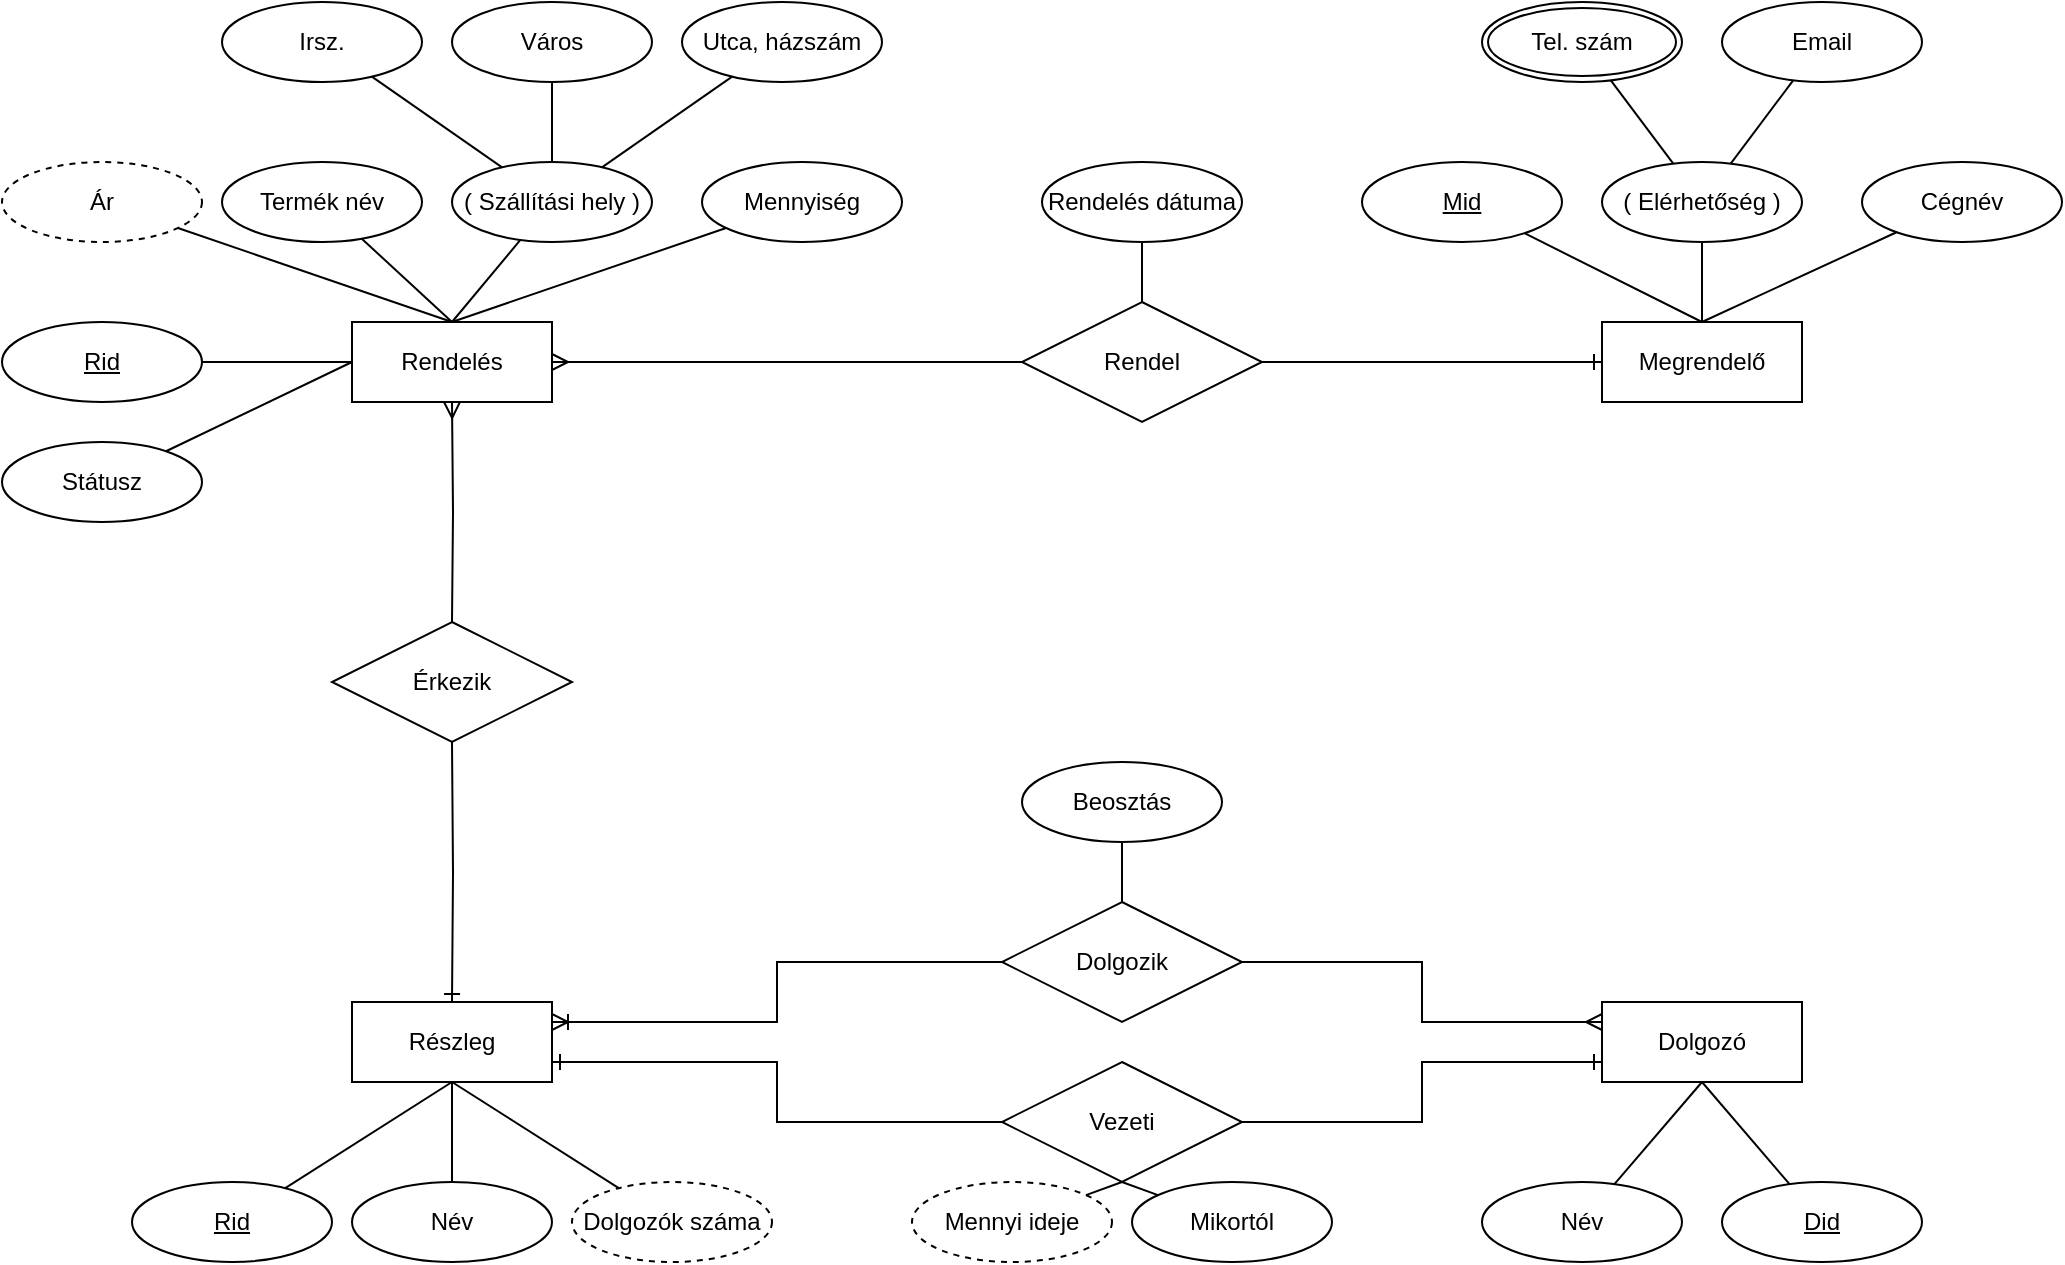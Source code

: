 <mxfile version="20.4.1"><diagram id="Mtp_rHtsd_Uym18xzW5m" name="Page-1"><mxGraphModel dx="2087" dy="694" grid="1" gridSize="10" guides="1" tooltips="1" connect="1" arrows="1" fold="1" page="1" pageScale="1" pageWidth="850" pageHeight="1100" math="0" shadow="0"><root><mxCell id="0"/><mxCell id="1" parent="0"/><mxCell id="0SKTZ4On2F88V36TzUsq-1" value="Rendelés" style="whiteSpace=wrap;html=1;align=center;" vertex="1" parent="1"><mxGeometry x="135" y="330" width="100" height="40" as="geometry"/></mxCell><mxCell id="0SKTZ4On2F88V36TzUsq-2" value="Dolgozó" style="whiteSpace=wrap;html=1;align=center;" vertex="1" parent="1"><mxGeometry x="760" y="670" width="100" height="40" as="geometry"/></mxCell><mxCell id="0SKTZ4On2F88V36TzUsq-3" value="Megrendelő" style="whiteSpace=wrap;html=1;align=center;" vertex="1" parent="1"><mxGeometry x="760" y="330" width="100" height="40" as="geometry"/></mxCell><mxCell id="0SKTZ4On2F88V36TzUsq-4" value="Részleg" style="whiteSpace=wrap;html=1;align=center;" vertex="1" parent="1"><mxGeometry x="135" y="670" width="100" height="40" as="geometry"/></mxCell><mxCell id="0SKTZ4On2F88V36TzUsq-5" value="Rid" style="ellipse;whiteSpace=wrap;html=1;align=center;fontStyle=4;" vertex="1" parent="1"><mxGeometry x="-40" y="330" width="100" height="40" as="geometry"/></mxCell><mxCell id="0SKTZ4On2F88V36TzUsq-8" value="Ár" style="ellipse;whiteSpace=wrap;html=1;align=center;dashed=1;" vertex="1" parent="1"><mxGeometry x="-40" y="250" width="100" height="40" as="geometry"/></mxCell><mxCell id="0SKTZ4On2F88V36TzUsq-10" value="Termék név" style="ellipse;whiteSpace=wrap;html=1;align=center;" vertex="1" parent="1"><mxGeometry x="70" y="250" width="100" height="40" as="geometry"/></mxCell><mxCell id="0SKTZ4On2F88V36TzUsq-12" value="Mennyiség" style="ellipse;whiteSpace=wrap;html=1;align=center;" vertex="1" parent="1"><mxGeometry x="310" y="250" width="100" height="40" as="geometry"/></mxCell><mxCell id="0SKTZ4On2F88V36TzUsq-13" value="Státusz" style="ellipse;whiteSpace=wrap;html=1;align=center;" vertex="1" parent="1"><mxGeometry x="-40" y="390" width="100" height="40" as="geometry"/></mxCell><mxCell id="0SKTZ4On2F88V36TzUsq-15" value="( Szállítási hely )" style="ellipse;whiteSpace=wrap;html=1;align=center;" vertex="1" parent="1"><mxGeometry x="185" y="250" width="100" height="40" as="geometry"/></mxCell><mxCell id="0SKTZ4On2F88V36TzUsq-16" value="Utca, házszám" style="ellipse;whiteSpace=wrap;html=1;align=center;" vertex="1" parent="1"><mxGeometry x="300" y="170" width="100" height="40" as="geometry"/></mxCell><mxCell id="0SKTZ4On2F88V36TzUsq-17" value="Város" style="ellipse;whiteSpace=wrap;html=1;align=center;" vertex="1" parent="1"><mxGeometry x="185" y="170" width="100" height="40" as="geometry"/></mxCell><mxCell id="0SKTZ4On2F88V36TzUsq-18" value="Irsz." style="ellipse;whiteSpace=wrap;html=1;align=center;" vertex="1" parent="1"><mxGeometry x="70" y="170" width="100" height="40" as="geometry"/></mxCell><mxCell id="0SKTZ4On2F88V36TzUsq-19" value="Cégnév" style="ellipse;whiteSpace=wrap;html=1;align=center;" vertex="1" parent="1"><mxGeometry x="890" y="250" width="100" height="40" as="geometry"/></mxCell><mxCell id="0SKTZ4On2F88V36TzUsq-20" value="Mid" style="ellipse;whiteSpace=wrap;html=1;align=center;fontStyle=4;" vertex="1" parent="1"><mxGeometry x="640" y="250" width="100" height="40" as="geometry"/></mxCell><mxCell id="0SKTZ4On2F88V36TzUsq-21" value="( Elérhetőség )" style="ellipse;whiteSpace=wrap;html=1;align=center;" vertex="1" parent="1"><mxGeometry x="760" y="250" width="100" height="40" as="geometry"/></mxCell><mxCell id="0SKTZ4On2F88V36TzUsq-22" value="Tel. szám" style="ellipse;shape=doubleEllipse;margin=3;whiteSpace=wrap;html=1;align=center;" vertex="1" parent="1"><mxGeometry x="700" y="170" width="100" height="40" as="geometry"/></mxCell><mxCell id="0SKTZ4On2F88V36TzUsq-23" value="Email" style="ellipse;whiteSpace=wrap;html=1;align=center;" vertex="1" parent="1"><mxGeometry x="820" y="170" width="100" height="40" as="geometry"/></mxCell><mxCell id="0SKTZ4On2F88V36TzUsq-24" value="" style="endArrow=none;html=1;rounded=0;" edge="1" parent="1" source="0SKTZ4On2F88V36TzUsq-22" target="0SKTZ4On2F88V36TzUsq-21"><mxGeometry relative="1" as="geometry"><mxPoint x="650" y="280" as="sourcePoint"/><mxPoint x="810" y="280" as="targetPoint"/></mxGeometry></mxCell><mxCell id="0SKTZ4On2F88V36TzUsq-25" value="" style="endArrow=none;html=1;rounded=0;" edge="1" parent="1" source="0SKTZ4On2F88V36TzUsq-23" target="0SKTZ4On2F88V36TzUsq-21"><mxGeometry relative="1" as="geometry"><mxPoint x="650" y="280" as="sourcePoint"/><mxPoint x="810" y="280" as="targetPoint"/></mxGeometry></mxCell><mxCell id="0SKTZ4On2F88V36TzUsq-26" value="Név" style="ellipse;whiteSpace=wrap;html=1;align=center;" vertex="1" parent="1"><mxGeometry x="135" y="760" width="100" height="40" as="geometry"/></mxCell><mxCell id="0SKTZ4On2F88V36TzUsq-27" value="Rid" style="ellipse;whiteSpace=wrap;html=1;align=center;fontStyle=4;" vertex="1" parent="1"><mxGeometry x="25" y="760" width="100" height="40" as="geometry"/></mxCell><mxCell id="0SKTZ4On2F88V36TzUsq-28" value="Dolgozók száma" style="ellipse;whiteSpace=wrap;html=1;align=center;dashed=1;" vertex="1" parent="1"><mxGeometry x="245" y="760" width="100" height="40" as="geometry"/></mxCell><mxCell id="0SKTZ4On2F88V36TzUsq-29" value="Név" style="ellipse;whiteSpace=wrap;html=1;align=center;" vertex="1" parent="1"><mxGeometry x="700" y="760" width="100" height="40" as="geometry"/></mxCell><mxCell id="0SKTZ4On2F88V36TzUsq-30" value="Did" style="ellipse;whiteSpace=wrap;html=1;align=center;fontStyle=4;" vertex="1" parent="1"><mxGeometry x="820" y="760" width="100" height="40" as="geometry"/></mxCell><mxCell id="0SKTZ4On2F88V36TzUsq-57" style="edgeStyle=orthogonalEdgeStyle;rounded=0;orthogonalLoop=1;jettySize=auto;html=1;entryX=0.5;entryY=1;entryDx=0;entryDy=0;endArrow=ERmany;endFill=0;shadow=0;" edge="1" parent="1" target="0SKTZ4On2F88V36TzUsq-1"><mxGeometry relative="1" as="geometry"><mxPoint x="185" y="480" as="sourcePoint"/></mxGeometry></mxCell><mxCell id="0SKTZ4On2F88V36TzUsq-58" style="edgeStyle=orthogonalEdgeStyle;rounded=0;orthogonalLoop=1;jettySize=auto;html=1;shadow=0;endArrow=ERone;endFill=0;" edge="1" parent="1" target="0SKTZ4On2F88V36TzUsq-4"><mxGeometry relative="1" as="geometry"><mxPoint x="185" y="540" as="sourcePoint"/></mxGeometry></mxCell><mxCell id="0SKTZ4On2F88V36TzUsq-34" value="" style="endArrow=none;html=1;rounded=0;" edge="1" parent="1" source="0SKTZ4On2F88V36TzUsq-15" target="0SKTZ4On2F88V36TzUsq-18"><mxGeometry relative="1" as="geometry"><mxPoint x="170" y="510" as="sourcePoint"/><mxPoint x="330" y="510" as="targetPoint"/></mxGeometry></mxCell><mxCell id="0SKTZ4On2F88V36TzUsq-35" value="" style="endArrow=none;html=1;rounded=0;" edge="1" parent="1" source="0SKTZ4On2F88V36TzUsq-15" target="0SKTZ4On2F88V36TzUsq-17"><mxGeometry relative="1" as="geometry"><mxPoint x="170" y="510" as="sourcePoint"/><mxPoint x="330" y="510" as="targetPoint"/></mxGeometry></mxCell><mxCell id="0SKTZ4On2F88V36TzUsq-36" value="" style="endArrow=none;html=1;rounded=0;" edge="1" parent="1" source="0SKTZ4On2F88V36TzUsq-15" target="0SKTZ4On2F88V36TzUsq-16"><mxGeometry relative="1" as="geometry"><mxPoint x="170" y="510" as="sourcePoint"/><mxPoint x="330" y="510" as="targetPoint"/></mxGeometry></mxCell><mxCell id="0SKTZ4On2F88V36TzUsq-41" value="" style="endArrow=none;html=1;rounded=0;exitX=0.5;exitY=1;exitDx=0;exitDy=0;" edge="1" parent="1" source="0SKTZ4On2F88V36TzUsq-4" target="0SKTZ4On2F88V36TzUsq-26"><mxGeometry relative="1" as="geometry"><mxPoint x="260" y="610" as="sourcePoint"/><mxPoint x="420" y="610" as="targetPoint"/></mxGeometry></mxCell><mxCell id="0SKTZ4On2F88V36TzUsq-42" value="" style="endArrow=none;html=1;rounded=0;exitX=0.5;exitY=1;exitDx=0;exitDy=0;" edge="1" parent="1" source="0SKTZ4On2F88V36TzUsq-4" target="0SKTZ4On2F88V36TzUsq-28"><mxGeometry relative="1" as="geometry"><mxPoint x="225" y="870" as="sourcePoint"/><mxPoint x="385" y="870" as="targetPoint"/></mxGeometry></mxCell><mxCell id="0SKTZ4On2F88V36TzUsq-43" value="" style="endArrow=none;html=1;rounded=0;exitX=0.5;exitY=1;exitDx=0;exitDy=0;" edge="1" parent="1" source="0SKTZ4On2F88V36TzUsq-4" target="0SKTZ4On2F88V36TzUsq-27"><mxGeometry relative="1" as="geometry"><mxPoint x="260" y="610" as="sourcePoint"/><mxPoint x="420" y="610" as="targetPoint"/></mxGeometry></mxCell><mxCell id="0SKTZ4On2F88V36TzUsq-44" value="" style="endArrow=none;html=1;rounded=0;exitX=0.5;exitY=0;exitDx=0;exitDy=0;" edge="1" parent="1" source="0SKTZ4On2F88V36TzUsq-1" target="0SKTZ4On2F88V36TzUsq-8"><mxGeometry relative="1" as="geometry"><mxPoint x="270" y="450" as="sourcePoint"/><mxPoint x="430" y="450" as="targetPoint"/></mxGeometry></mxCell><mxCell id="0SKTZ4On2F88V36TzUsq-45" value="" style="endArrow=none;html=1;rounded=0;exitX=0.5;exitY=0;exitDx=0;exitDy=0;" edge="1" parent="1" source="0SKTZ4On2F88V36TzUsq-1" target="0SKTZ4On2F88V36TzUsq-10"><mxGeometry relative="1" as="geometry"><mxPoint x="270" y="450" as="sourcePoint"/><mxPoint x="430" y="450" as="targetPoint"/></mxGeometry></mxCell><mxCell id="0SKTZ4On2F88V36TzUsq-46" value="" style="endArrow=none;html=1;rounded=0;exitX=0.5;exitY=0;exitDx=0;exitDy=0;" edge="1" parent="1" source="0SKTZ4On2F88V36TzUsq-1" target="0SKTZ4On2F88V36TzUsq-15"><mxGeometry relative="1" as="geometry"><mxPoint x="270" y="450" as="sourcePoint"/><mxPoint x="430" y="450" as="targetPoint"/></mxGeometry></mxCell><mxCell id="0SKTZ4On2F88V36TzUsq-47" value="" style="endArrow=none;html=1;rounded=0;exitX=0.5;exitY=0;exitDx=0;exitDy=0;" edge="1" parent="1" source="0SKTZ4On2F88V36TzUsq-1" target="0SKTZ4On2F88V36TzUsq-12"><mxGeometry relative="1" as="geometry"><mxPoint x="270" y="450" as="sourcePoint"/><mxPoint x="430" y="450" as="targetPoint"/></mxGeometry></mxCell><mxCell id="0SKTZ4On2F88V36TzUsq-48" value="" style="endArrow=none;html=1;rounded=0;entryX=0;entryY=0.5;entryDx=0;entryDy=0;" edge="1" parent="1" source="0SKTZ4On2F88V36TzUsq-13" target="0SKTZ4On2F88V36TzUsq-1"><mxGeometry relative="1" as="geometry"><mxPoint x="100" y="409.5" as="sourcePoint"/><mxPoint x="260" y="409.5" as="targetPoint"/></mxGeometry></mxCell><mxCell id="0SKTZ4On2F88V36TzUsq-49" value="" style="endArrow=none;html=1;rounded=0;entryX=0;entryY=0.5;entryDx=0;entryDy=0;" edge="1" parent="1" source="0SKTZ4On2F88V36TzUsq-5" target="0SKTZ4On2F88V36TzUsq-1"><mxGeometry relative="1" as="geometry"><mxPoint x="200" y="440" as="sourcePoint"/><mxPoint x="360" y="440" as="targetPoint"/></mxGeometry></mxCell><mxCell id="0SKTZ4On2F88V36TzUsq-59" value="" style="endArrow=none;html=1;rounded=0;shadow=0;entryX=0.5;entryY=0;entryDx=0;entryDy=0;" edge="1" parent="1" source="0SKTZ4On2F88V36TzUsq-19" target="0SKTZ4On2F88V36TzUsq-3"><mxGeometry relative="1" as="geometry"><mxPoint x="690" y="410" as="sourcePoint"/><mxPoint x="850" y="410" as="targetPoint"/></mxGeometry></mxCell><mxCell id="0SKTZ4On2F88V36TzUsq-60" value="" style="endArrow=none;html=1;rounded=0;shadow=0;entryX=0.5;entryY=0;entryDx=0;entryDy=0;" edge="1" parent="1" source="0SKTZ4On2F88V36TzUsq-21" target="0SKTZ4On2F88V36TzUsq-3"><mxGeometry relative="1" as="geometry"><mxPoint x="690" y="410" as="sourcePoint"/><mxPoint x="850" y="410" as="targetPoint"/></mxGeometry></mxCell><mxCell id="0SKTZ4On2F88V36TzUsq-61" value="" style="endArrow=none;html=1;rounded=0;shadow=0;entryX=0.5;entryY=0;entryDx=0;entryDy=0;" edge="1" parent="1" source="0SKTZ4On2F88V36TzUsq-20" target="0SKTZ4On2F88V36TzUsq-3"><mxGeometry relative="1" as="geometry"><mxPoint x="690" y="410" as="sourcePoint"/><mxPoint x="850" y="410" as="targetPoint"/></mxGeometry></mxCell><mxCell id="0SKTZ4On2F88V36TzUsq-62" value="Érkezik" style="shape=rhombus;perimeter=rhombusPerimeter;whiteSpace=wrap;html=1;align=center;" vertex="1" parent="1"><mxGeometry x="125" y="480" width="120" height="60" as="geometry"/></mxCell><mxCell id="0SKTZ4On2F88V36TzUsq-70" style="edgeStyle=orthogonalEdgeStyle;rounded=0;orthogonalLoop=1;jettySize=auto;html=1;entryX=1;entryY=0.75;entryDx=0;entryDy=0;shadow=0;endArrow=ERone;endFill=0;" edge="1" parent="1" source="0SKTZ4On2F88V36TzUsq-63" target="0SKTZ4On2F88V36TzUsq-4"><mxGeometry relative="1" as="geometry"/></mxCell><mxCell id="0SKTZ4On2F88V36TzUsq-72" style="edgeStyle=orthogonalEdgeStyle;rounded=0;orthogonalLoop=1;jettySize=auto;html=1;entryX=0;entryY=0.75;entryDx=0;entryDy=0;shadow=0;endArrow=ERone;endFill=0;" edge="1" parent="1" source="0SKTZ4On2F88V36TzUsq-63" target="0SKTZ4On2F88V36TzUsq-2"><mxGeometry relative="1" as="geometry"/></mxCell><mxCell id="0SKTZ4On2F88V36TzUsq-63" value="Vezeti" style="shape=rhombus;perimeter=rhombusPerimeter;whiteSpace=wrap;html=1;align=center;" vertex="1" parent="1"><mxGeometry x="460" y="700" width="120" height="60" as="geometry"/></mxCell><mxCell id="0SKTZ4On2F88V36TzUsq-69" style="edgeStyle=orthogonalEdgeStyle;rounded=0;orthogonalLoop=1;jettySize=auto;html=1;entryX=1;entryY=0.25;entryDx=0;entryDy=0;shadow=0;endArrow=ERoneToMany;endFill=0;" edge="1" parent="1" source="0SKTZ4On2F88V36TzUsq-64" target="0SKTZ4On2F88V36TzUsq-4"><mxGeometry relative="1" as="geometry"/></mxCell><mxCell id="0SKTZ4On2F88V36TzUsq-71" style="edgeStyle=orthogonalEdgeStyle;rounded=0;orthogonalLoop=1;jettySize=auto;html=1;entryX=0;entryY=0.25;entryDx=0;entryDy=0;shadow=0;endArrow=ERmany;endFill=0;" edge="1" parent="1" source="0SKTZ4On2F88V36TzUsq-64" target="0SKTZ4On2F88V36TzUsq-2"><mxGeometry relative="1" as="geometry"/></mxCell><mxCell id="0SKTZ4On2F88V36TzUsq-64" value="Dolgozik" style="shape=rhombus;perimeter=rhombusPerimeter;whiteSpace=wrap;html=1;align=center;" vertex="1" parent="1"><mxGeometry x="460" y="620" width="120" height="60" as="geometry"/></mxCell><mxCell id="0SKTZ4On2F88V36TzUsq-66" value="Beosztás" style="ellipse;whiteSpace=wrap;html=1;align=center;" vertex="1" parent="1"><mxGeometry x="470" y="550" width="100" height="40" as="geometry"/></mxCell><mxCell id="0SKTZ4On2F88V36TzUsq-67" value="" style="endArrow=none;html=1;rounded=0;shadow=0;entryX=0.5;entryY=0;entryDx=0;entryDy=0;" edge="1" parent="1" source="0SKTZ4On2F88V36TzUsq-66" target="0SKTZ4On2F88V36TzUsq-64"><mxGeometry relative="1" as="geometry"><mxPoint x="450" y="570" as="sourcePoint"/><mxPoint x="610" y="570" as="targetPoint"/></mxGeometry></mxCell><mxCell id="0SKTZ4On2F88V36TzUsq-73" value="Mikortól" style="ellipse;whiteSpace=wrap;html=1;align=center;" vertex="1" parent="1"><mxGeometry x="525" y="760" width="100" height="40" as="geometry"/></mxCell><mxCell id="0SKTZ4On2F88V36TzUsq-74" value="Mennyi ideje" style="ellipse;whiteSpace=wrap;html=1;align=center;dashed=1;" vertex="1" parent="1"><mxGeometry x="415" y="760" width="100" height="40" as="geometry"/></mxCell><mxCell id="0SKTZ4On2F88V36TzUsq-75" value="" style="endArrow=none;html=1;rounded=0;shadow=0;exitX=0.5;exitY=1;exitDx=0;exitDy=0;" edge="1" parent="1" source="0SKTZ4On2F88V36TzUsq-63" target="0SKTZ4On2F88V36TzUsq-74"><mxGeometry relative="1" as="geometry"><mxPoint x="520" y="660" as="sourcePoint"/><mxPoint x="680" y="660" as="targetPoint"/></mxGeometry></mxCell><mxCell id="0SKTZ4On2F88V36TzUsq-76" value="" style="endArrow=none;html=1;rounded=0;shadow=0;exitX=0.5;exitY=1;exitDx=0;exitDy=0;" edge="1" parent="1" source="0SKTZ4On2F88V36TzUsq-63" target="0SKTZ4On2F88V36TzUsq-73"><mxGeometry relative="1" as="geometry"><mxPoint x="520" y="660" as="sourcePoint"/><mxPoint x="680" y="660" as="targetPoint"/></mxGeometry></mxCell><mxCell id="0SKTZ4On2F88V36TzUsq-77" value="" style="endArrow=none;html=1;rounded=0;shadow=0;exitX=0.5;exitY=1;exitDx=0;exitDy=0;" edge="1" parent="1" source="0SKTZ4On2F88V36TzUsq-2" target="0SKTZ4On2F88V36TzUsq-29"><mxGeometry relative="1" as="geometry"><mxPoint x="710" y="660" as="sourcePoint"/><mxPoint x="870" y="660" as="targetPoint"/></mxGeometry></mxCell><mxCell id="0SKTZ4On2F88V36TzUsq-78" value="" style="endArrow=none;html=1;rounded=0;shadow=0;exitX=0.5;exitY=1;exitDx=0;exitDy=0;" edge="1" parent="1" source="0SKTZ4On2F88V36TzUsq-2" target="0SKTZ4On2F88V36TzUsq-30"><mxGeometry relative="1" as="geometry"><mxPoint x="710" y="660" as="sourcePoint"/><mxPoint x="870" y="660" as="targetPoint"/></mxGeometry></mxCell><mxCell id="0SKTZ4On2F88V36TzUsq-86" style="edgeStyle=orthogonalEdgeStyle;rounded=0;orthogonalLoop=1;jettySize=auto;html=1;entryX=1;entryY=0.5;entryDx=0;entryDy=0;shadow=0;endArrow=ERmany;endFill=0;" edge="1" parent="1" source="0SKTZ4On2F88V36TzUsq-80" target="0SKTZ4On2F88V36TzUsq-1"><mxGeometry relative="1" as="geometry"/></mxCell><mxCell id="0SKTZ4On2F88V36TzUsq-87" style="edgeStyle=orthogonalEdgeStyle;rounded=0;orthogonalLoop=1;jettySize=auto;html=1;entryX=0;entryY=0.5;entryDx=0;entryDy=0;shadow=0;endArrow=ERone;endFill=0;" edge="1" parent="1" source="0SKTZ4On2F88V36TzUsq-80" target="0SKTZ4On2F88V36TzUsq-3"><mxGeometry relative="1" as="geometry"/></mxCell><mxCell id="0SKTZ4On2F88V36TzUsq-80" value="Rendel" style="shape=rhombus;perimeter=rhombusPerimeter;whiteSpace=wrap;html=1;align=center;" vertex="1" parent="1"><mxGeometry x="470" y="320" width="120" height="60" as="geometry"/></mxCell><mxCell id="0SKTZ4On2F88V36TzUsq-82" value="Rendelés dátuma" style="ellipse;whiteSpace=wrap;html=1;align=center;" vertex="1" parent="1"><mxGeometry x="480" y="250" width="100" height="40" as="geometry"/></mxCell><mxCell id="0SKTZ4On2F88V36TzUsq-85" value="" style="endArrow=none;html=1;rounded=0;shadow=0;entryX=0.5;entryY=0;entryDx=0;entryDy=0;" edge="1" parent="1" source="0SKTZ4On2F88V36TzUsq-82" target="0SKTZ4On2F88V36TzUsq-80"><mxGeometry relative="1" as="geometry"><mxPoint x="500" y="450" as="sourcePoint"/><mxPoint x="660" y="450" as="targetPoint"/></mxGeometry></mxCell></root></mxGraphModel></diagram></mxfile>